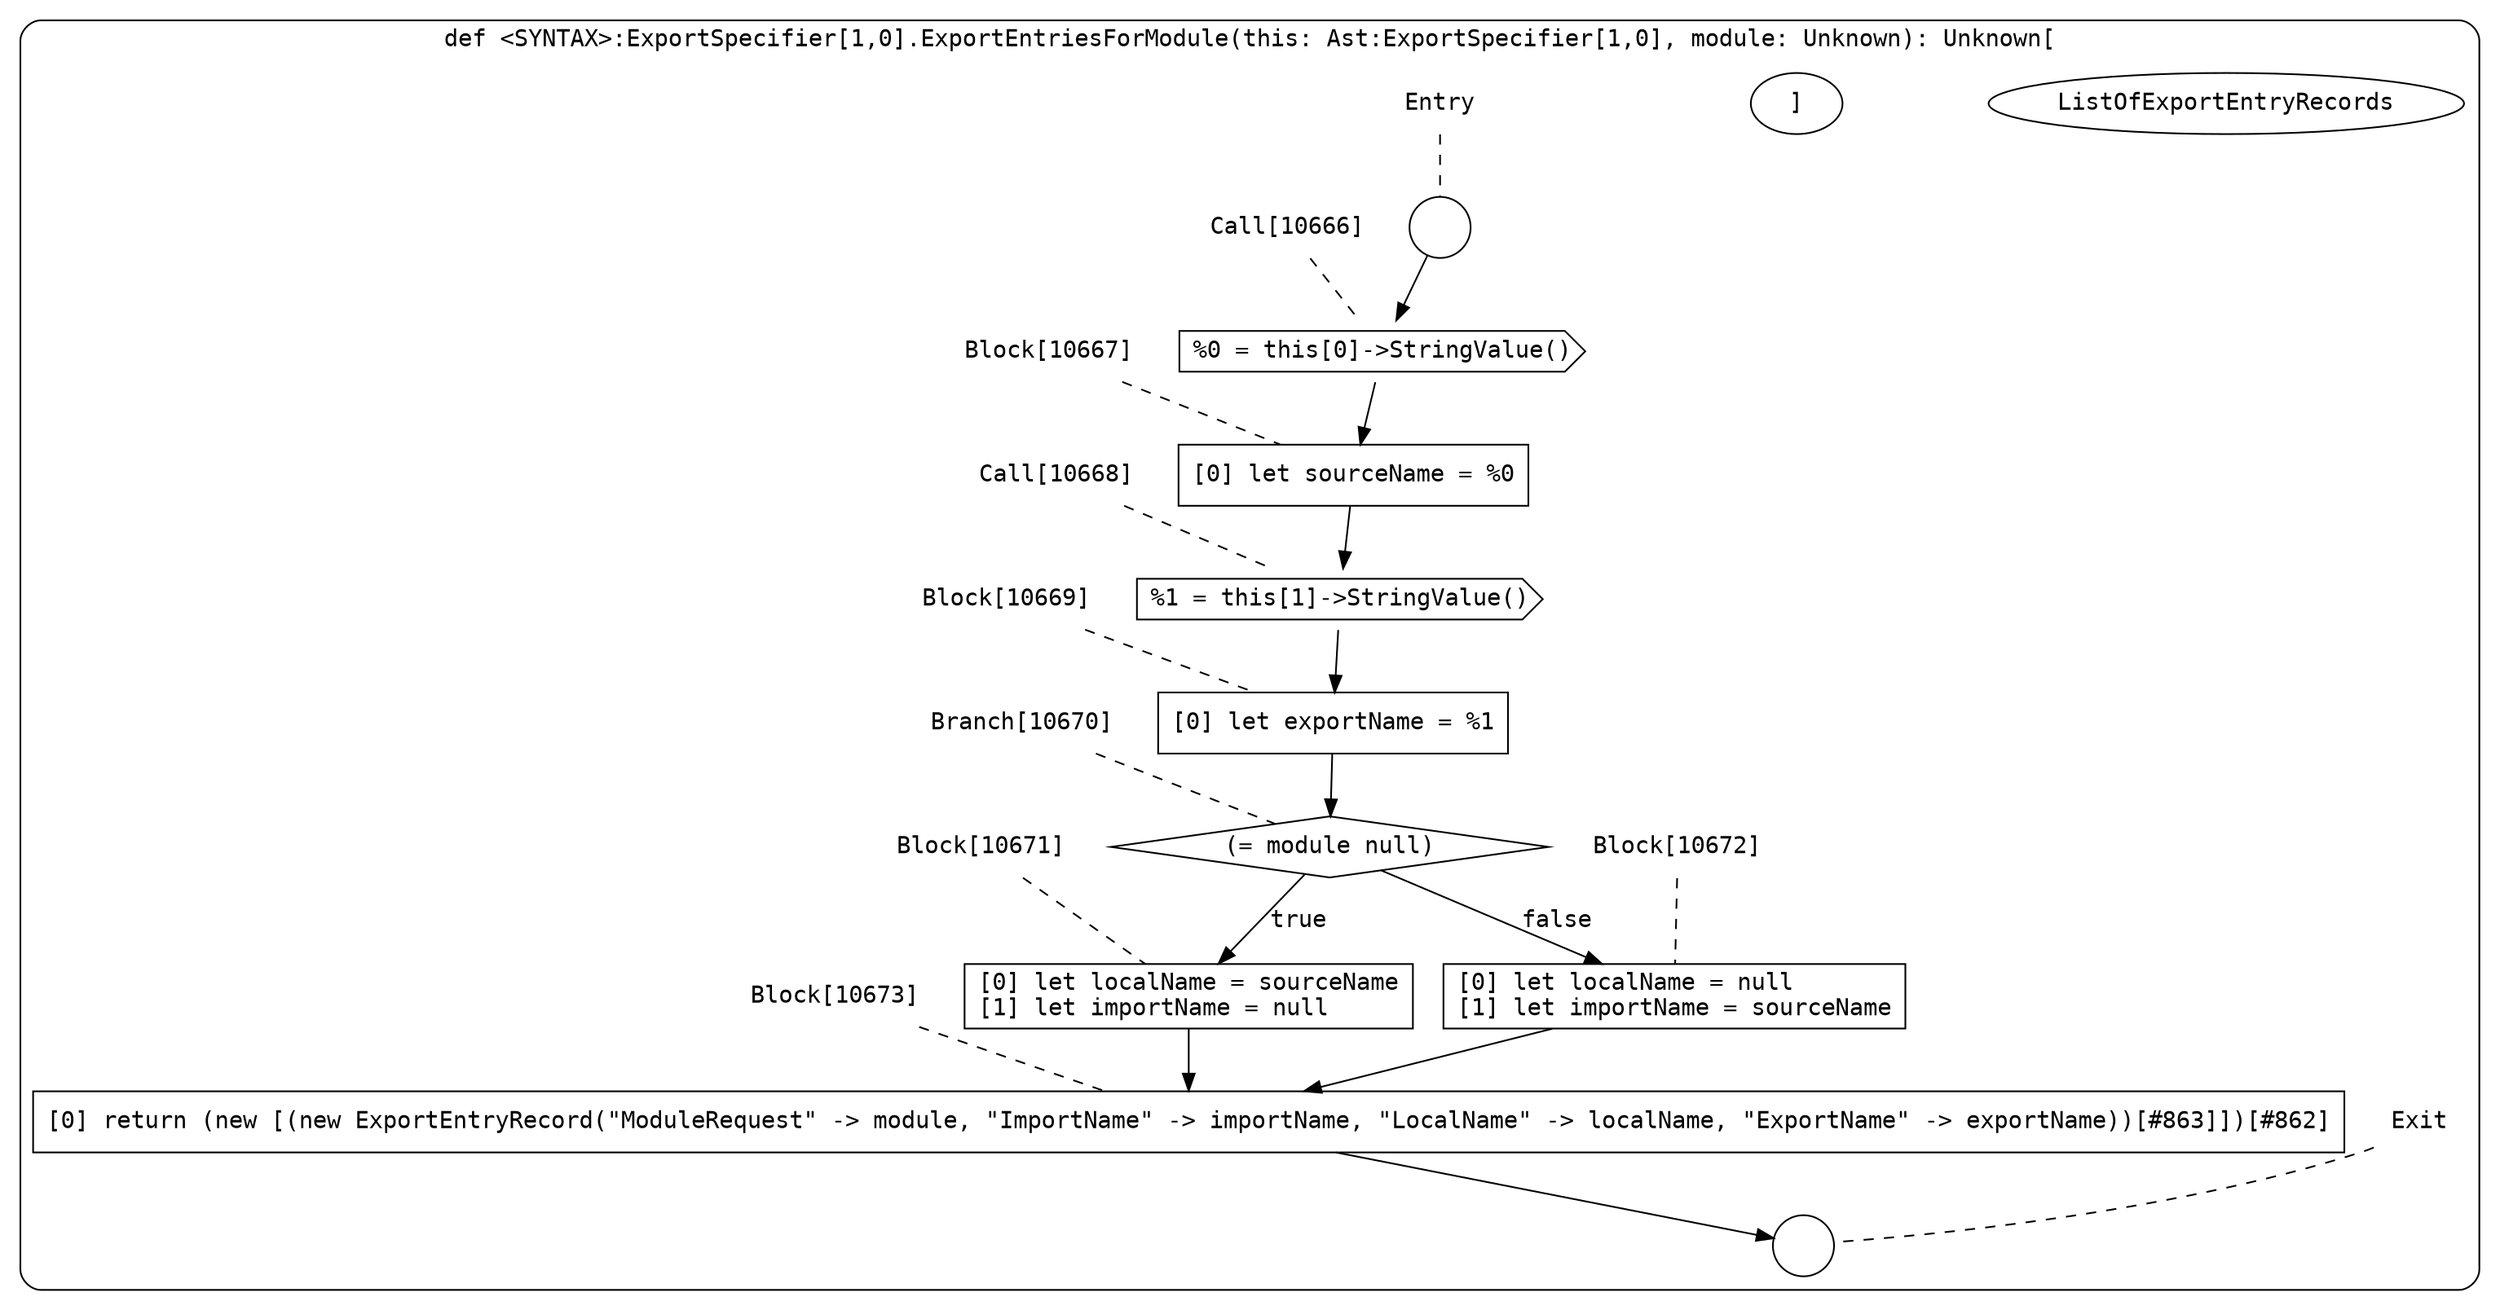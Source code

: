 digraph {
  graph [fontname = "Consolas"]
  node [fontname = "Consolas"]
  edge [fontname = "Consolas"]
  subgraph cluster1969 {
    label = "def <SYNTAX>:ExportSpecifier[1,0].ExportEntriesForModule(this: Ast:ExportSpecifier[1,0], module: Unknown): Unknown["ListOfExportEntryRecords"]"
    style = rounded
    cluster1969_entry_name [shape=none, label=<<font color="black">Entry</font>>]
    cluster1969_entry_name -> cluster1969_entry [arrowhead=none, color="black", style=dashed]
    cluster1969_entry [shape=circle label=" " color="black" fillcolor="white" style=filled]
    cluster1969_entry -> node10666 [color="black"]
    cluster1969_exit_name [shape=none, label=<<font color="black">Exit</font>>]
    cluster1969_exit_name -> cluster1969_exit [arrowhead=none, color="black", style=dashed]
    cluster1969_exit [shape=circle label=" " color="black" fillcolor="white" style=filled]
    node10666_name [shape=none, label=<<font color="black">Call[10666]</font>>]
    node10666_name -> node10666 [arrowhead=none, color="black", style=dashed]
    node10666 [shape=cds, label=<<font color="black">%0 = this[0]-&gt;StringValue()</font>> color="black" fillcolor="white", style=filled]
    node10666 -> node10667 [color="black"]
    node10667_name [shape=none, label=<<font color="black">Block[10667]</font>>]
    node10667_name -> node10667 [arrowhead=none, color="black", style=dashed]
    node10667 [shape=box, label=<<font color="black">[0] let sourceName = %0<BR ALIGN="LEFT"/></font>> color="black" fillcolor="white", style=filled]
    node10667 -> node10668 [color="black"]
    node10668_name [shape=none, label=<<font color="black">Call[10668]</font>>]
    node10668_name -> node10668 [arrowhead=none, color="black", style=dashed]
    node10668 [shape=cds, label=<<font color="black">%1 = this[1]-&gt;StringValue()</font>> color="black" fillcolor="white", style=filled]
    node10668 -> node10669 [color="black"]
    node10669_name [shape=none, label=<<font color="black">Block[10669]</font>>]
    node10669_name -> node10669 [arrowhead=none, color="black", style=dashed]
    node10669 [shape=box, label=<<font color="black">[0] let exportName = %1<BR ALIGN="LEFT"/></font>> color="black" fillcolor="white", style=filled]
    node10669 -> node10670 [color="black"]
    node10670_name [shape=none, label=<<font color="black">Branch[10670]</font>>]
    node10670_name -> node10670 [arrowhead=none, color="black", style=dashed]
    node10670 [shape=diamond, label=<<font color="black">(= module null)</font>> color="black" fillcolor="white", style=filled]
    node10670 -> node10671 [label=<<font color="black">true</font>> color="black"]
    node10670 -> node10672 [label=<<font color="black">false</font>> color="black"]
    node10671_name [shape=none, label=<<font color="black">Block[10671]</font>>]
    node10671_name -> node10671 [arrowhead=none, color="black", style=dashed]
    node10671 [shape=box, label=<<font color="black">[0] let localName = sourceName<BR ALIGN="LEFT"/>[1] let importName = null<BR ALIGN="LEFT"/></font>> color="black" fillcolor="white", style=filled]
    node10671 -> node10673 [color="black"]
    node10672_name [shape=none, label=<<font color="black">Block[10672]</font>>]
    node10672_name -> node10672 [arrowhead=none, color="black", style=dashed]
    node10672 [shape=box, label=<<font color="black">[0] let localName = null<BR ALIGN="LEFT"/>[1] let importName = sourceName<BR ALIGN="LEFT"/></font>> color="black" fillcolor="white", style=filled]
    node10672 -> node10673 [color="black"]
    node10673_name [shape=none, label=<<font color="black">Block[10673]</font>>]
    node10673_name -> node10673 [arrowhead=none, color="black", style=dashed]
    node10673 [shape=box, label=<<font color="black">[0] return (new [(new ExportEntryRecord(&quot;ModuleRequest&quot; -&gt; module, &quot;ImportName&quot; -&gt; importName, &quot;LocalName&quot; -&gt; localName, &quot;ExportName&quot; -&gt; exportName))[#863]])[#862]<BR ALIGN="LEFT"/></font>> color="black" fillcolor="white", style=filled]
    node10673 -> cluster1969_exit [color="black"]
  }
}